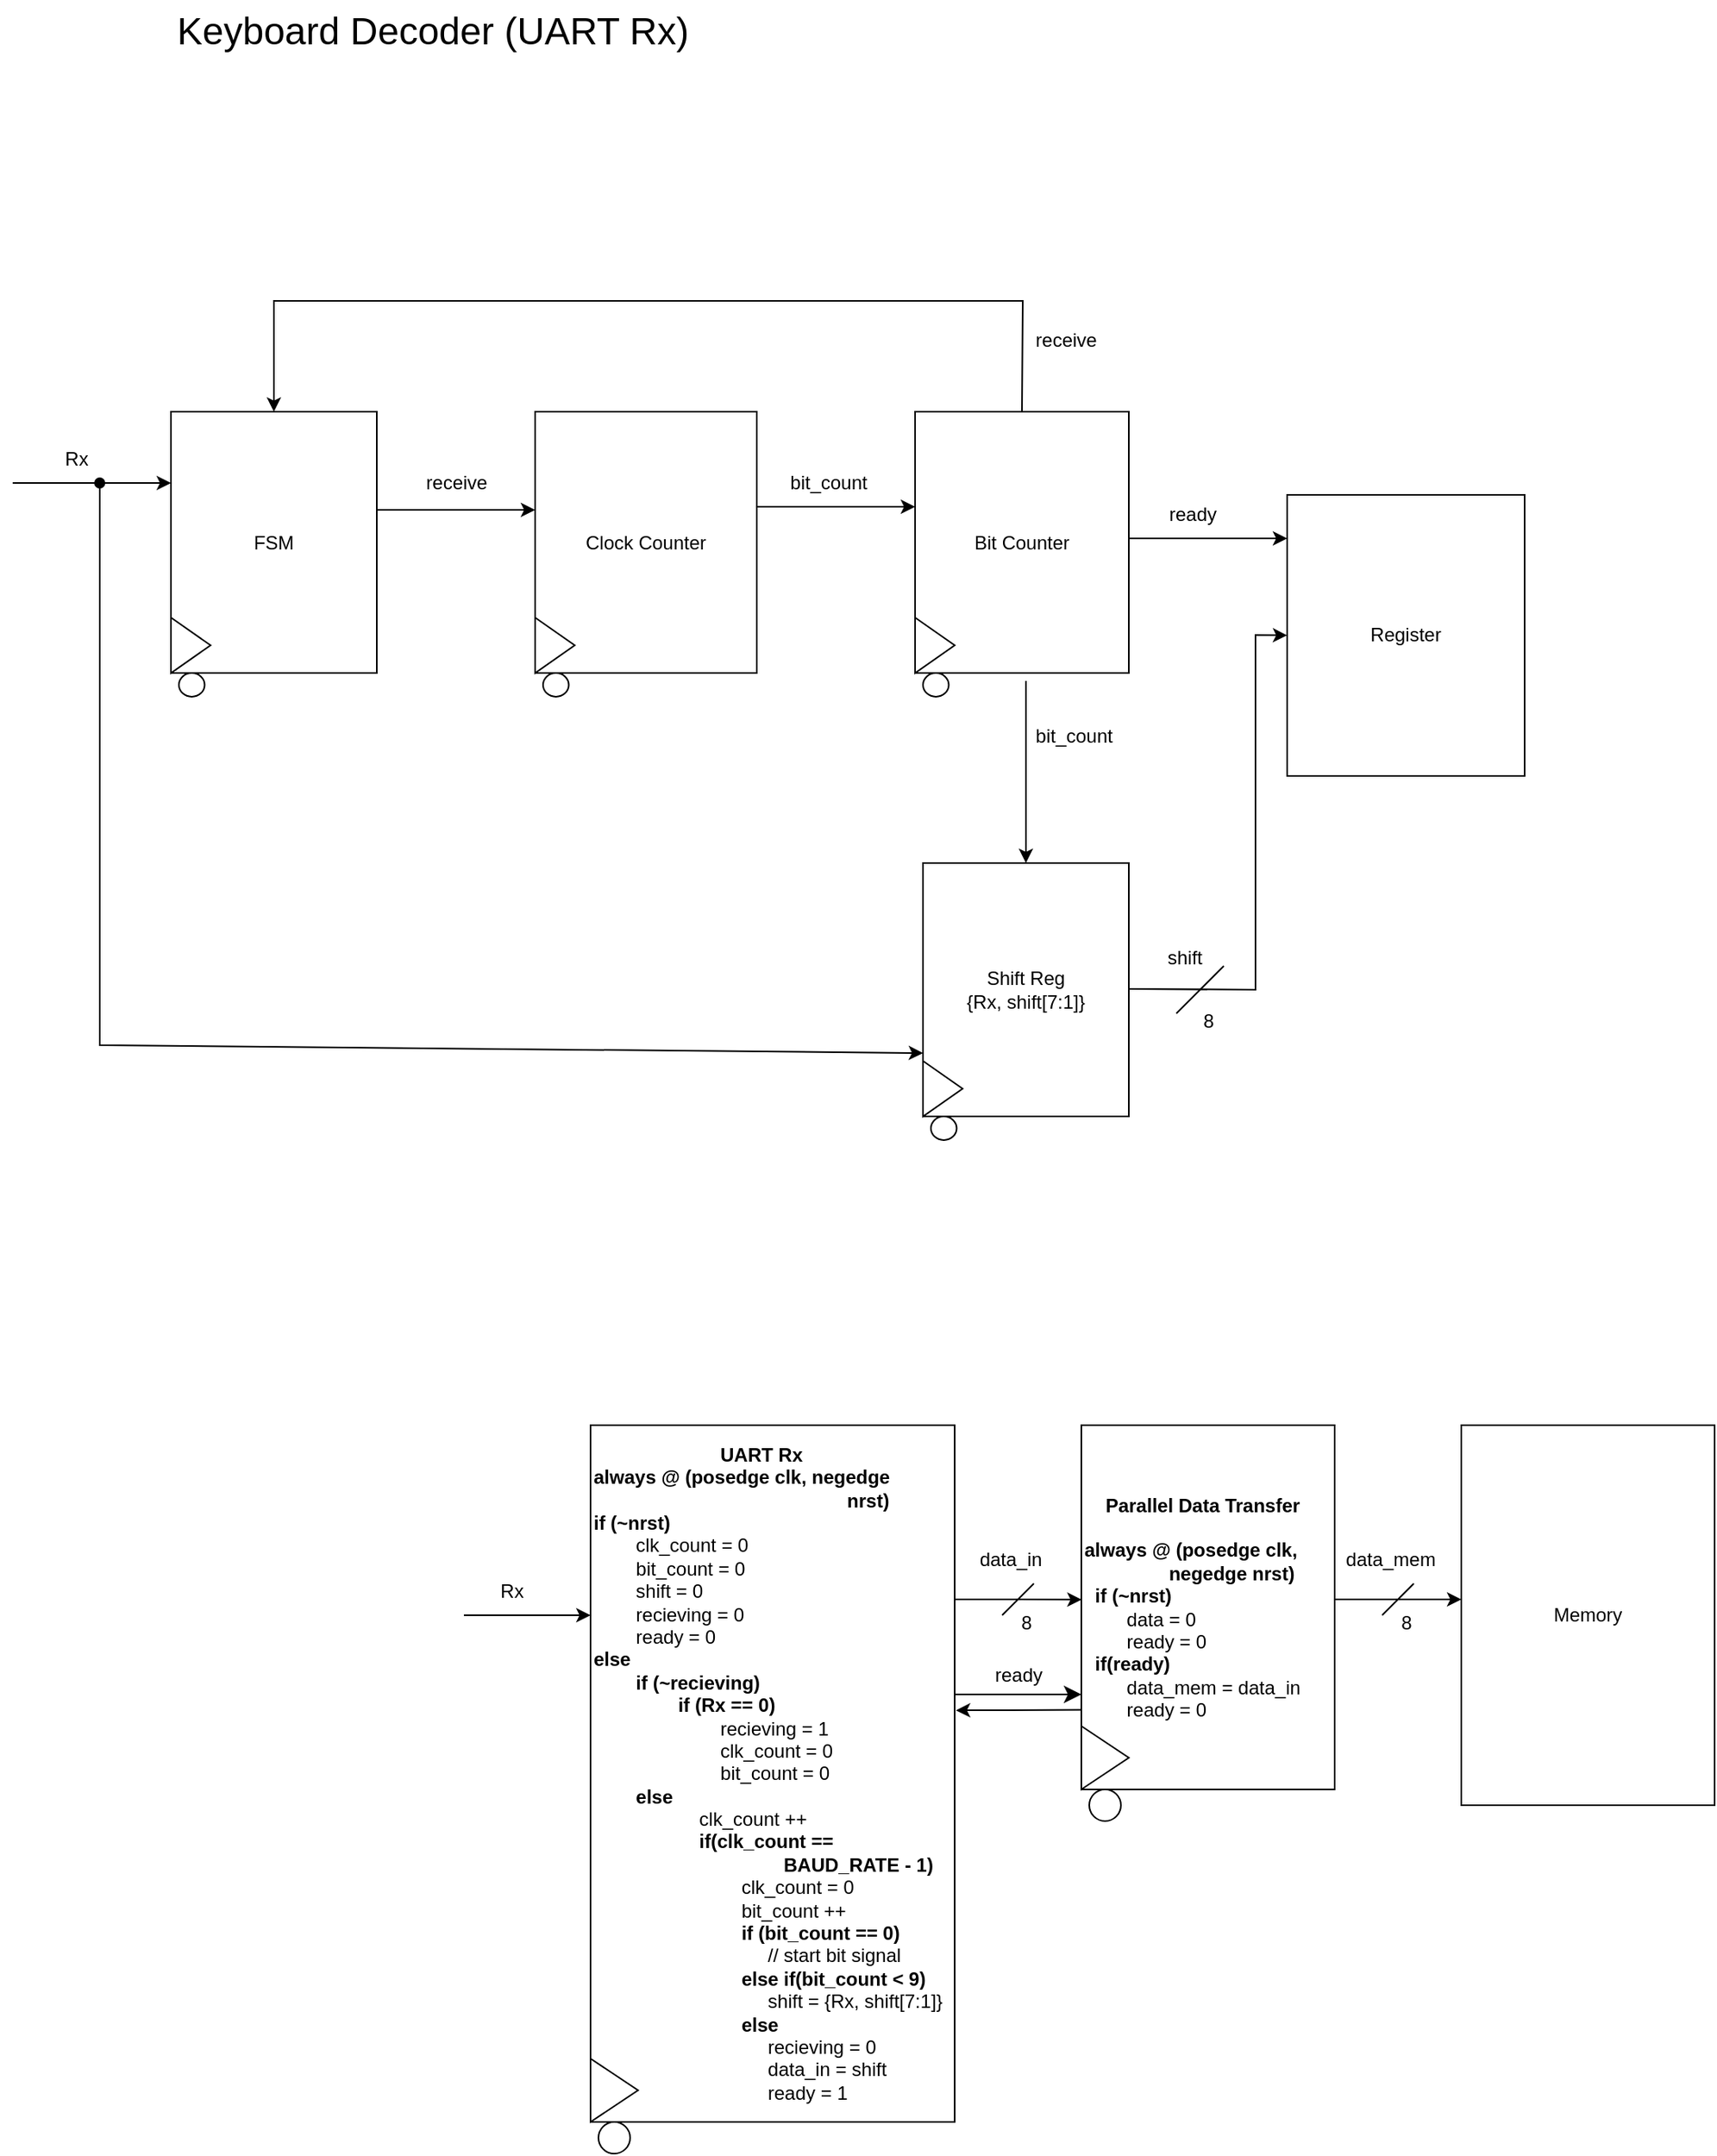 <mxfile version="24.5.5" type="github">
  <diagram name="Page-1" id="hJIKlYoYh9tqUhOvAnFu">
    <mxGraphModel dx="1364" dy="756" grid="1" gridSize="10" guides="1" tooltips="1" connect="1" arrows="1" fold="1" page="1" pageScale="1" pageWidth="850" pageHeight="1100" math="0" shadow="0">
      <root>
        <mxCell id="0" />
        <mxCell id="1" parent="0" />
        <mxCell id="zQOek3tgbETVmvYBOYxM-1" value="&lt;font style=&quot;font-size: 24px;&quot;&gt;Keyboard Decoder (UART Rx)&lt;/font&gt;" style="text;html=1;align=center;verticalAlign=middle;resizable=0;points=[];autosize=1;strokeColor=none;fillColor=none;" parent="1" vertex="1">
          <mxGeometry x="235" y="20" width="350" height="40" as="geometry" />
        </mxCell>
        <mxCell id="zQOek3tgbETVmvYBOYxM-20" style="edgeStyle=orthogonalEdgeStyle;rounded=0;orthogonalLoop=1;jettySize=auto;html=1;exitX=1;exitY=0.25;exitDx=0;exitDy=0;entryX=0.001;entryY=0.479;entryDx=0;entryDy=0;entryPerimeter=0;" parent="1" source="zQOek3tgbETVmvYBOYxM-2" target="zQOek3tgbETVmvYBOYxM-17" edge="1">
          <mxGeometry relative="1" as="geometry" />
        </mxCell>
        <mxCell id="zQOek3tgbETVmvYBOYxM-2" value="&lt;b&gt;&lt;span style=&quot;white-space: pre;&quot;&gt;&#x9;&lt;span style=&quot;white-space: pre;&quot;&gt;&#x9;&lt;/span&gt;&lt;span style=&quot;white-space: pre;&quot;&gt;&#x9;&lt;/span&gt;&lt;/span&gt;UART Rx&lt;/b&gt;&lt;div&gt;&lt;b&gt;always @ (posedge clk, negedge &lt;span style=&quot;white-space: pre;&quot;&gt;&#x9;&lt;/span&gt;&lt;span style=&quot;white-space: pre;&quot;&gt;&#x9;&lt;/span&gt;&lt;span style=&quot;white-space: pre;&quot;&gt;&#x9;&lt;/span&gt;&lt;span style=&quot;white-space: pre;&quot;&gt;&#x9;&lt;/span&gt;&lt;span style=&quot;white-space: pre;&quot;&gt;&#x9;&lt;/span&gt;&lt;span style=&quot;white-space: pre;&quot;&gt;&#x9;&lt;/span&gt;nrst)&lt;/b&gt;&lt;/div&gt;&lt;div&gt;&lt;b&gt;if (~nrst)&lt;/b&gt;&lt;/div&gt;&lt;div&gt;&lt;span style=&quot;white-space: pre;&quot;&gt;&#x9;&lt;/span&gt;clk_count = 0&lt;/div&gt;&lt;div&gt;&lt;span style=&quot;white-space: pre;&quot;&gt;&#x9;&lt;/span&gt;bit_count = 0&lt;/div&gt;&lt;div&gt;&lt;span style=&quot;white-space: pre;&quot;&gt;&#x9;&lt;/span&gt;shift = 0&lt;/div&gt;&lt;div&gt;&lt;span style=&quot;white-space: pre;&quot;&gt;&#x9;&lt;/span&gt;recieving = 0&lt;/div&gt;&lt;div&gt;&lt;span style=&quot;white-space: pre;&quot;&gt;&#x9;&lt;/span&gt;ready = 0&lt;/div&gt;&lt;div&gt;&lt;b&gt;else&lt;/b&gt;&lt;/div&gt;&lt;div&gt;&lt;b&gt;&amp;nbsp; &amp;nbsp; &amp;nbsp; &amp;nbsp; if (~recieving)&lt;/b&gt;&lt;/div&gt;&lt;div&gt;&lt;b&gt;&lt;span style=&quot;white-space: pre;&quot;&gt;&#x9;&lt;span style=&quot;white-space: pre;&quot;&gt;&#x9;&lt;/span&gt;&lt;/span&gt;if (Rx == 0)&lt;/b&gt;&lt;/div&gt;&lt;div&gt;&lt;span style=&quot;white-space: pre;&quot;&gt;&lt;span style=&quot;white-space: pre;&quot;&gt;&#x9;&lt;/span&gt;&#x9;&lt;span style=&quot;white-space: pre;&quot;&gt;&#x9;&lt;/span&gt;&lt;/span&gt;recieving = 1&lt;/div&gt;&lt;div&gt;&lt;span style=&quot;white-space: pre;&quot;&gt;&lt;span style=&quot;white-space: pre;&quot;&gt;&#x9;&lt;/span&gt;&#x9;&lt;span style=&quot;white-space: pre;&quot;&gt;&#x9;&lt;/span&gt;&lt;/span&gt;clk_count = 0&lt;/div&gt;&lt;div&gt;&lt;span style=&quot;white-space: pre;&quot;&gt;&lt;span style=&quot;white-space: pre;&quot;&gt;&#x9;&lt;/span&gt;&#x9;&lt;span style=&quot;white-space: pre;&quot;&gt;&#x9;&lt;/span&gt;&lt;/span&gt;bit_count = 0&lt;/div&gt;&lt;div&gt;&lt;b&gt;&lt;span style=&quot;white-space: pre;&quot;&gt;&#x9;&lt;/span&gt;else&amp;nbsp;&lt;/b&gt;&lt;/div&gt;&lt;blockquote style=&quot;margin: 0 0 0 40px; border: none; padding: 0px;&quot;&gt;&lt;div&gt;&lt;span style=&quot;white-space: pre;&quot;&gt;&#x9;&lt;/span&gt;clk_count ++&lt;/div&gt;&lt;div&gt;&lt;b&gt;&lt;span style=&quot;white-space: pre;&quot;&gt;&#x9;&lt;/span&gt;if(clk_count ==&amp;nbsp; &amp;nbsp; &amp;nbsp;&amp;nbsp;&lt;span style=&quot;white-space: pre;&quot;&gt;&#x9;&lt;/span&gt;&lt;span style=&quot;white-space: pre;&quot;&gt;&#x9;&lt;span style=&quot;white-space: pre;&quot;&gt;&#x9;&lt;/span&gt;&lt;/span&gt;BAUD_RATE - 1)&lt;/b&gt;&lt;/div&gt;&lt;div&gt;&lt;span style=&quot;white-space: pre;&quot;&gt;&#x9;&lt;/span&gt;&lt;span style=&quot;white-space: pre;&quot;&gt;&#x9;&lt;/span&gt;clk_count = 0&lt;/div&gt;&lt;div&gt;&lt;span style=&quot;white-space: pre;&quot;&gt;&#x9;&lt;/span&gt;&lt;span style=&quot;white-space: pre;&quot;&gt;&#x9;&lt;/span&gt;bit_count ++&lt;/div&gt;&lt;div&gt;&lt;b&gt;&lt;span style=&quot;white-space: pre;&quot;&gt;&#x9;&lt;/span&gt;&lt;span style=&quot;white-space: pre;&quot;&gt;&#x9;&lt;/span&gt;if (bit_count == 0)&lt;/b&gt;&lt;/div&gt;&lt;div&gt;&lt;span style=&quot;white-space: pre;&quot;&gt;&#x9;&lt;/span&gt;&lt;span style=&quot;white-space: pre;&quot;&gt;&#x9;&lt;/span&gt;&amp;nbsp; &amp;nbsp; &amp;nbsp;// start bit signal&lt;/div&gt;&lt;div&gt;&lt;b&gt;&lt;span style=&quot;white-space: pre;&quot;&gt;&#x9;&lt;/span&gt;&lt;span style=&quot;white-space: pre;&quot;&gt;&#x9;&lt;/span&gt;else if(bit_count &amp;lt; 9)&lt;/b&gt;&lt;/div&gt;&lt;div&gt;&lt;span style=&quot;white-space: pre;&quot;&gt;&#x9;&lt;/span&gt;&lt;span style=&quot;white-space: pre;&quot;&gt;&#x9;&lt;/span&gt;&amp;nbsp; &amp;nbsp; &amp;nbsp;shift = {Rx, shift[7:1]}&lt;/div&gt;&lt;div&gt;&lt;b&gt;&lt;span style=&quot;white-space: pre;&quot;&gt;&#x9;&lt;/span&gt;&lt;span style=&quot;white-space: pre;&quot;&gt;&#x9;&lt;/span&gt;else&lt;/b&gt;&lt;/div&gt;&lt;div&gt;&lt;span style=&quot;white-space: pre;&quot;&gt;&#x9;&lt;/span&gt;&lt;span style=&quot;white-space: pre;&quot;&gt;&#x9;&lt;/span&gt;&amp;nbsp; &amp;nbsp; &amp;nbsp;recieving = 0&lt;/div&gt;&lt;div&gt;&lt;span style=&quot;white-space: pre;&quot;&gt;&#x9;&lt;/span&gt;&lt;span style=&quot;white-space: pre;&quot;&gt;&#x9;&lt;/span&gt;&amp;nbsp; &amp;nbsp; &amp;nbsp;data_in = shift&lt;/div&gt;&lt;div&gt;&lt;span style=&quot;white-space: pre;&quot;&gt;&#x9;&lt;/span&gt;&lt;span style=&quot;white-space: pre;&quot;&gt;&#x9;&lt;/span&gt;&amp;nbsp; &amp;nbsp; &amp;nbsp;ready = 1&lt;/div&gt;&lt;/blockquote&gt;" style="whiteSpace=wrap;html=1;align=left;" parent="1" vertex="1">
          <mxGeometry x="510" y="920" width="230" height="440" as="geometry" />
        </mxCell>
        <mxCell id="zQOek3tgbETVmvYBOYxM-3" value="" style="endArrow=classic;html=1;rounded=0;" parent="1" edge="1">
          <mxGeometry width="50" height="50" relative="1" as="geometry">
            <mxPoint x="430" y="1040" as="sourcePoint" />
            <mxPoint x="510" y="1040" as="targetPoint" />
          </mxGeometry>
        </mxCell>
        <mxCell id="zQOek3tgbETVmvYBOYxM-14" value="Rx" style="text;html=1;align=center;verticalAlign=middle;resizable=0;points=[];autosize=1;strokeColor=none;fillColor=none;" parent="1" vertex="1">
          <mxGeometry x="440" y="1010" width="40" height="30" as="geometry" />
        </mxCell>
        <mxCell id="zQOek3tgbETVmvYBOYxM-15" value="Memory" style="whiteSpace=wrap;html=1;" parent="1" vertex="1">
          <mxGeometry x="1060" y="920" width="160" height="240" as="geometry" />
        </mxCell>
        <mxCell id="zQOek3tgbETVmvYBOYxM-17" value="&lt;b&gt;&amp;nbsp; &amp;nbsp; Parallel Data Transfer&lt;/b&gt;&lt;div&gt;&lt;b&gt;&lt;br&gt;&lt;/b&gt;&lt;div&gt;&lt;b&gt;always @ (posedge clk, &lt;span style=&quot;white-space: pre;&quot;&gt;&#x9;&lt;/span&gt;&lt;span style=&quot;white-space: pre;&quot;&gt;&#x9;&lt;/span&gt;negedge nrst)&lt;/b&gt;&lt;/div&gt;&lt;div&gt;&lt;b&gt;&amp;nbsp; if (~nrst)&lt;/b&gt;&lt;/div&gt;&lt;div&gt;&lt;span style=&quot;white-space: pre;&quot;&gt;&#x9;&lt;/span&gt;data = 0&lt;/div&gt;&lt;div&gt;&lt;span style=&quot;white-space: pre;&quot;&gt;&#x9;&lt;/span&gt;ready = 0&lt;/div&gt;&lt;div&gt;&lt;b&gt;&amp;nbsp; if(ready)&lt;/b&gt;&lt;/div&gt;&lt;div&gt;&lt;span style=&quot;white-space: pre;&quot;&gt;&#x9;&lt;/span&gt;data_mem = data_in&lt;/div&gt;&lt;div&gt;&lt;span style=&quot;white-space: pre;&quot;&gt;&#x9;&lt;/span&gt;ready = 0&lt;/div&gt;&lt;/div&gt;" style="whiteSpace=wrap;html=1;align=left;" parent="1" vertex="1">
          <mxGeometry x="820" y="920" width="160" height="230" as="geometry" />
        </mxCell>
        <mxCell id="zQOek3tgbETVmvYBOYxM-19" value="data_in" style="text;html=1;align=center;verticalAlign=middle;resizable=0;points=[];autosize=1;strokeColor=none;fillColor=none;" parent="1" vertex="1">
          <mxGeometry x="745" y="990" width="60" height="30" as="geometry" />
        </mxCell>
        <mxCell id="zQOek3tgbETVmvYBOYxM-21" value="" style="endArrow=none;html=1;rounded=0;" parent="1" edge="1">
          <mxGeometry width="50" height="50" relative="1" as="geometry">
            <mxPoint x="770" y="1040" as="sourcePoint" />
            <mxPoint x="790" y="1020" as="targetPoint" />
          </mxGeometry>
        </mxCell>
        <mxCell id="zQOek3tgbETVmvYBOYxM-22" value="8" style="text;html=1;align=center;verticalAlign=middle;resizable=0;points=[];autosize=1;strokeColor=none;fillColor=none;" parent="1" vertex="1">
          <mxGeometry x="770" y="1030" width="30" height="30" as="geometry" />
        </mxCell>
        <mxCell id="zQOek3tgbETVmvYBOYxM-26" value="" style="edgeStyle=none;orthogonalLoop=1;jettySize=auto;html=1;endArrow=classic;startArrow=none;endSize=8;startSize=8;rounded=0;startFill=0;" parent="1" edge="1">
          <mxGeometry width="100" relative="1" as="geometry">
            <mxPoint x="740" y="1090" as="sourcePoint" />
            <mxPoint x="820" y="1090" as="targetPoint" />
            <Array as="points" />
          </mxGeometry>
        </mxCell>
        <mxCell id="zQOek3tgbETVmvYBOYxM-27" value="&lt;div&gt;&lt;br&gt;&lt;/div&gt;ready" style="text;html=1;align=center;verticalAlign=middle;resizable=0;points=[];autosize=1;strokeColor=none;fillColor=none;" parent="1" vertex="1">
          <mxGeometry x="755" y="1050" width="50" height="40" as="geometry" />
        </mxCell>
        <mxCell id="zQOek3tgbETVmvYBOYxM-32" style="edgeStyle=orthogonalEdgeStyle;rounded=0;orthogonalLoop=1;jettySize=auto;html=1;exitX=1;exitY=0.25;exitDx=0;exitDy=0;entryX=0.001;entryY=0.479;entryDx=0;entryDy=0;entryPerimeter=0;" parent="1" edge="1">
          <mxGeometry relative="1" as="geometry">
            <mxPoint x="980" y="1030" as="sourcePoint" />
            <mxPoint x="1060" y="1030" as="targetPoint" />
          </mxGeometry>
        </mxCell>
        <mxCell id="zQOek3tgbETVmvYBOYxM-33" value="data_mem" style="text;html=1;align=center;verticalAlign=middle;resizable=0;points=[];autosize=1;strokeColor=none;fillColor=none;" parent="1" vertex="1">
          <mxGeometry x="975" y="990" width="80" height="30" as="geometry" />
        </mxCell>
        <mxCell id="zQOek3tgbETVmvYBOYxM-34" value="" style="endArrow=none;html=1;rounded=0;" parent="1" edge="1">
          <mxGeometry width="50" height="50" relative="1" as="geometry">
            <mxPoint x="1010" y="1040" as="sourcePoint" />
            <mxPoint x="1030" y="1020" as="targetPoint" />
          </mxGeometry>
        </mxCell>
        <mxCell id="zQOek3tgbETVmvYBOYxM-35" value="8" style="text;html=1;align=center;verticalAlign=middle;resizable=0;points=[];autosize=1;strokeColor=none;fillColor=none;" parent="1" vertex="1">
          <mxGeometry x="1010" y="1030" width="30" height="30" as="geometry" />
        </mxCell>
        <mxCell id="EONkaieYPSGUkPehgWkg-1" value="" style="edgeStyle=none;orthogonalLoop=1;jettySize=auto;html=1;rounded=0;entryX=1.004;entryY=0.432;entryDx=0;entryDy=0;entryPerimeter=0;exitX=-0.001;exitY=0.825;exitDx=0;exitDy=0;exitPerimeter=0;" parent="1" edge="1">
          <mxGeometry width="100" relative="1" as="geometry">
            <mxPoint x="819.84" y="1099.75" as="sourcePoint" />
            <mxPoint x="740.8" y="1100.08" as="targetPoint" />
            <Array as="points" />
          </mxGeometry>
        </mxCell>
        <mxCell id="9Id_C44nwDwOBjQY_pvZ-1" value="" style="triangle;whiteSpace=wrap;html=1;" parent="1" vertex="1">
          <mxGeometry x="510" y="1320" width="30" height="40" as="geometry" />
        </mxCell>
        <mxCell id="9Id_C44nwDwOBjQY_pvZ-2" value="" style="ellipse;whiteSpace=wrap;html=1;" parent="1" vertex="1">
          <mxGeometry x="515" y="1360" width="20" height="20" as="geometry" />
        </mxCell>
        <mxCell id="9Id_C44nwDwOBjQY_pvZ-3" value="" style="triangle;whiteSpace=wrap;html=1;" parent="1" vertex="1">
          <mxGeometry x="820" y="1110" width="30" height="40" as="geometry" />
        </mxCell>
        <mxCell id="9Id_C44nwDwOBjQY_pvZ-4" value="" style="ellipse;whiteSpace=wrap;html=1;" parent="1" vertex="1">
          <mxGeometry x="825" y="1150" width="20" height="20" as="geometry" />
        </mxCell>
        <mxCell id="n4ZOIPBennIeKUP7Elqf-1" value="" style="edgeStyle=none;orthogonalLoop=1;jettySize=auto;html=1;rounded=0;" edge="1" parent="1">
          <mxGeometry width="100" relative="1" as="geometry">
            <mxPoint x="145" y="325" as="sourcePoint" />
            <mxPoint x="245" y="325" as="targetPoint" />
            <Array as="points" />
          </mxGeometry>
        </mxCell>
        <mxCell id="n4ZOIPBennIeKUP7Elqf-2" value="Rx" style="text;html=1;align=center;verticalAlign=middle;resizable=0;points=[];autosize=1;strokeColor=none;fillColor=none;" vertex="1" parent="1">
          <mxGeometry x="165" y="295" width="40" height="30" as="geometry" />
        </mxCell>
        <mxCell id="n4ZOIPBennIeKUP7Elqf-3" value="FSM" style="whiteSpace=wrap;html=1;" vertex="1" parent="1">
          <mxGeometry x="245" y="280" width="130" height="165" as="geometry" />
        </mxCell>
        <mxCell id="n4ZOIPBennIeKUP7Elqf-4" value="" style="edgeStyle=none;orthogonalLoop=1;jettySize=auto;html=1;rounded=0;" edge="1" parent="1">
          <mxGeometry width="100" relative="1" as="geometry">
            <mxPoint x="375" y="342" as="sourcePoint" />
            <mxPoint x="475" y="342" as="targetPoint" />
            <Array as="points" />
          </mxGeometry>
        </mxCell>
        <mxCell id="n4ZOIPBennIeKUP7Elqf-5" value="receive" style="text;html=1;align=center;verticalAlign=middle;resizable=0;points=[];autosize=1;strokeColor=none;fillColor=none;" vertex="1" parent="1">
          <mxGeometry x="395" y="310" width="60" height="30" as="geometry" />
        </mxCell>
        <mxCell id="n4ZOIPBennIeKUP7Elqf-6" value="Clock Counter" style="whiteSpace=wrap;html=1;" vertex="1" parent="1">
          <mxGeometry x="475" y="280" width="140" height="165" as="geometry" />
        </mxCell>
        <mxCell id="n4ZOIPBennIeKUP7Elqf-7" value="Bit Counter" style="whiteSpace=wrap;html=1;" vertex="1" parent="1">
          <mxGeometry x="715" y="280" width="135" height="165" as="geometry" />
        </mxCell>
        <mxCell id="n4ZOIPBennIeKUP7Elqf-8" value="" style="edgeStyle=none;orthogonalLoop=1;jettySize=auto;html=1;rounded=0;" edge="1" parent="1">
          <mxGeometry width="100" relative="1" as="geometry">
            <mxPoint x="615" y="340" as="sourcePoint" />
            <mxPoint x="715" y="340" as="targetPoint" />
            <Array as="points" />
          </mxGeometry>
        </mxCell>
        <mxCell id="n4ZOIPBennIeKUP7Elqf-9" value="&lt;div&gt;&lt;span style=&quot;background-color: initial;&quot;&gt;bit_count&lt;/span&gt;&lt;br&gt;&lt;/div&gt;" style="text;html=1;align=center;verticalAlign=middle;resizable=0;points=[];autosize=1;strokeColor=none;fillColor=none;" vertex="1" parent="1">
          <mxGeometry x="625" y="310" width="70" height="30" as="geometry" />
        </mxCell>
        <mxCell id="n4ZOIPBennIeKUP7Elqf-10" value="" style="triangle;whiteSpace=wrap;html=1;" vertex="1" parent="1">
          <mxGeometry x="245" y="410" width="25" height="35" as="geometry" />
        </mxCell>
        <mxCell id="n4ZOIPBennIeKUP7Elqf-11" value="" style="ellipse;whiteSpace=wrap;html=1;" vertex="1" parent="1">
          <mxGeometry x="250" y="445" width="16.25" height="15" as="geometry" />
        </mxCell>
        <mxCell id="n4ZOIPBennIeKUP7Elqf-15" value="" style="triangle;whiteSpace=wrap;html=1;" vertex="1" parent="1">
          <mxGeometry x="475" y="410" width="25" height="35" as="geometry" />
        </mxCell>
        <mxCell id="n4ZOIPBennIeKUP7Elqf-16" value="" style="ellipse;whiteSpace=wrap;html=1;" vertex="1" parent="1">
          <mxGeometry x="480" y="445" width="16.25" height="15" as="geometry" />
        </mxCell>
        <mxCell id="n4ZOIPBennIeKUP7Elqf-17" value="" style="triangle;whiteSpace=wrap;html=1;" vertex="1" parent="1">
          <mxGeometry x="715" y="410" width="25" height="35" as="geometry" />
        </mxCell>
        <mxCell id="n4ZOIPBennIeKUP7Elqf-18" value="" style="ellipse;whiteSpace=wrap;html=1;" vertex="1" parent="1">
          <mxGeometry x="720" y="445" width="16.25" height="15" as="geometry" />
        </mxCell>
        <mxCell id="n4ZOIPBennIeKUP7Elqf-20" value="Shift Reg&lt;div&gt;{Rx, shift[7:1]}&lt;/div&gt;" style="whiteSpace=wrap;html=1;" vertex="1" parent="1">
          <mxGeometry x="720" y="565" width="130" height="160" as="geometry" />
        </mxCell>
        <mxCell id="n4ZOIPBennIeKUP7Elqf-21" value="" style="edgeStyle=none;orthogonalLoop=1;jettySize=auto;html=1;rounded=0;exitX=0.875;exitY=1;exitDx=0;exitDy=0;exitPerimeter=0;entryX=0;entryY=0.75;entryDx=0;entryDy=0;startArrow=oval;startFill=1;" edge="1" parent="1" source="n4ZOIPBennIeKUP7Elqf-2" target="n4ZOIPBennIeKUP7Elqf-20">
          <mxGeometry width="100" relative="1" as="geometry">
            <mxPoint x="330" y="600" as="sourcePoint" />
            <mxPoint x="430" y="600" as="targetPoint" />
            <Array as="points">
              <mxPoint x="200" y="680" />
            </Array>
          </mxGeometry>
        </mxCell>
        <mxCell id="n4ZOIPBennIeKUP7Elqf-24" value="" style="triangle;whiteSpace=wrap;html=1;" vertex="1" parent="1">
          <mxGeometry x="720" y="690" width="25" height="35" as="geometry" />
        </mxCell>
        <mxCell id="n4ZOIPBennIeKUP7Elqf-25" value="" style="ellipse;whiteSpace=wrap;html=1;" vertex="1" parent="1">
          <mxGeometry x="725" y="725" width="16.25" height="15" as="geometry" />
        </mxCell>
        <mxCell id="n4ZOIPBennIeKUP7Elqf-26" value="" style="edgeStyle=none;orthogonalLoop=1;jettySize=auto;html=1;rounded=0;entryX=0;entryY=0.5;entryDx=0;entryDy=0;" edge="1" parent="1" target="n4ZOIPBennIeKUP7Elqf-36">
          <mxGeometry width="100" relative="1" as="geometry">
            <mxPoint x="850" y="644.5" as="sourcePoint" />
            <mxPoint x="950" y="644.5" as="targetPoint" />
            <Array as="points">
              <mxPoint x="930" y="645" />
              <mxPoint x="930" y="421" />
            </Array>
          </mxGeometry>
        </mxCell>
        <mxCell id="n4ZOIPBennIeKUP7Elqf-27" value="shift" style="text;html=1;align=center;verticalAlign=middle;resizable=0;points=[];autosize=1;strokeColor=none;fillColor=none;" vertex="1" parent="1">
          <mxGeometry x="860" y="610" width="50" height="30" as="geometry" />
        </mxCell>
        <mxCell id="n4ZOIPBennIeKUP7Elqf-28" value="" style="edgeStyle=none;orthogonalLoop=1;jettySize=auto;html=1;rounded=0;entryX=0.5;entryY=0;entryDx=0;entryDy=0;" edge="1" parent="1" target="n4ZOIPBennIeKUP7Elqf-20">
          <mxGeometry width="100" relative="1" as="geometry">
            <mxPoint x="785" y="450" as="sourcePoint" />
            <mxPoint x="880" y="445" as="targetPoint" />
            <Array as="points" />
          </mxGeometry>
        </mxCell>
        <mxCell id="n4ZOIPBennIeKUP7Elqf-29" value="&lt;div&gt;&lt;span style=&quot;background-color: initial;&quot;&gt;bit_count&lt;/span&gt;&lt;br&gt;&lt;/div&gt;" style="text;html=1;align=center;verticalAlign=middle;resizable=0;points=[];autosize=1;strokeColor=none;fillColor=none;" vertex="1" parent="1">
          <mxGeometry x="780" y="470" width="70" height="30" as="geometry" />
        </mxCell>
        <mxCell id="n4ZOIPBennIeKUP7Elqf-30" value="" style="endArrow=none;html=1;rounded=0;" edge="1" parent="1">
          <mxGeometry width="50" height="50" relative="1" as="geometry">
            <mxPoint x="880" y="660" as="sourcePoint" />
            <mxPoint x="910" y="630" as="targetPoint" />
          </mxGeometry>
        </mxCell>
        <mxCell id="n4ZOIPBennIeKUP7Elqf-31" value="8" style="text;html=1;align=center;verticalAlign=middle;resizable=0;points=[];autosize=1;strokeColor=none;fillColor=none;" vertex="1" parent="1">
          <mxGeometry x="885" y="650" width="30" height="30" as="geometry" />
        </mxCell>
        <mxCell id="n4ZOIPBennIeKUP7Elqf-32" value="" style="edgeStyle=none;orthogonalLoop=1;jettySize=auto;html=1;rounded=0;" edge="1" parent="1">
          <mxGeometry width="100" relative="1" as="geometry">
            <mxPoint x="850" y="360" as="sourcePoint" />
            <mxPoint x="950" y="360" as="targetPoint" />
            <Array as="points" />
          </mxGeometry>
        </mxCell>
        <mxCell id="n4ZOIPBennIeKUP7Elqf-33" value="ready" style="text;html=1;align=center;verticalAlign=middle;resizable=0;points=[];autosize=1;strokeColor=none;fillColor=none;" vertex="1" parent="1">
          <mxGeometry x="865" y="330" width="50" height="30" as="geometry" />
        </mxCell>
        <mxCell id="n4ZOIPBennIeKUP7Elqf-34" value="" style="edgeStyle=none;orthogonalLoop=1;jettySize=auto;html=1;rounded=0;exitX=0.5;exitY=0;exitDx=0;exitDy=0;entryX=0.5;entryY=0;entryDx=0;entryDy=0;" edge="1" parent="1" source="n4ZOIPBennIeKUP7Elqf-7" target="n4ZOIPBennIeKUP7Elqf-3">
          <mxGeometry width="100" relative="1" as="geometry">
            <mxPoint x="720" y="240" as="sourcePoint" />
            <mxPoint x="820" y="240" as="targetPoint" />
            <Array as="points">
              <mxPoint x="783" y="210" />
              <mxPoint x="310" y="210" />
            </Array>
          </mxGeometry>
        </mxCell>
        <mxCell id="n4ZOIPBennIeKUP7Elqf-35" value="receive" style="text;html=1;align=center;verticalAlign=middle;resizable=0;points=[];autosize=1;strokeColor=none;fillColor=none;" vertex="1" parent="1">
          <mxGeometry x="780" y="220" width="60" height="30" as="geometry" />
        </mxCell>
        <mxCell id="n4ZOIPBennIeKUP7Elqf-36" value="Register" style="whiteSpace=wrap;html=1;" vertex="1" parent="1">
          <mxGeometry x="950" y="332.5" width="150" height="177.5" as="geometry" />
        </mxCell>
      </root>
    </mxGraphModel>
  </diagram>
</mxfile>
